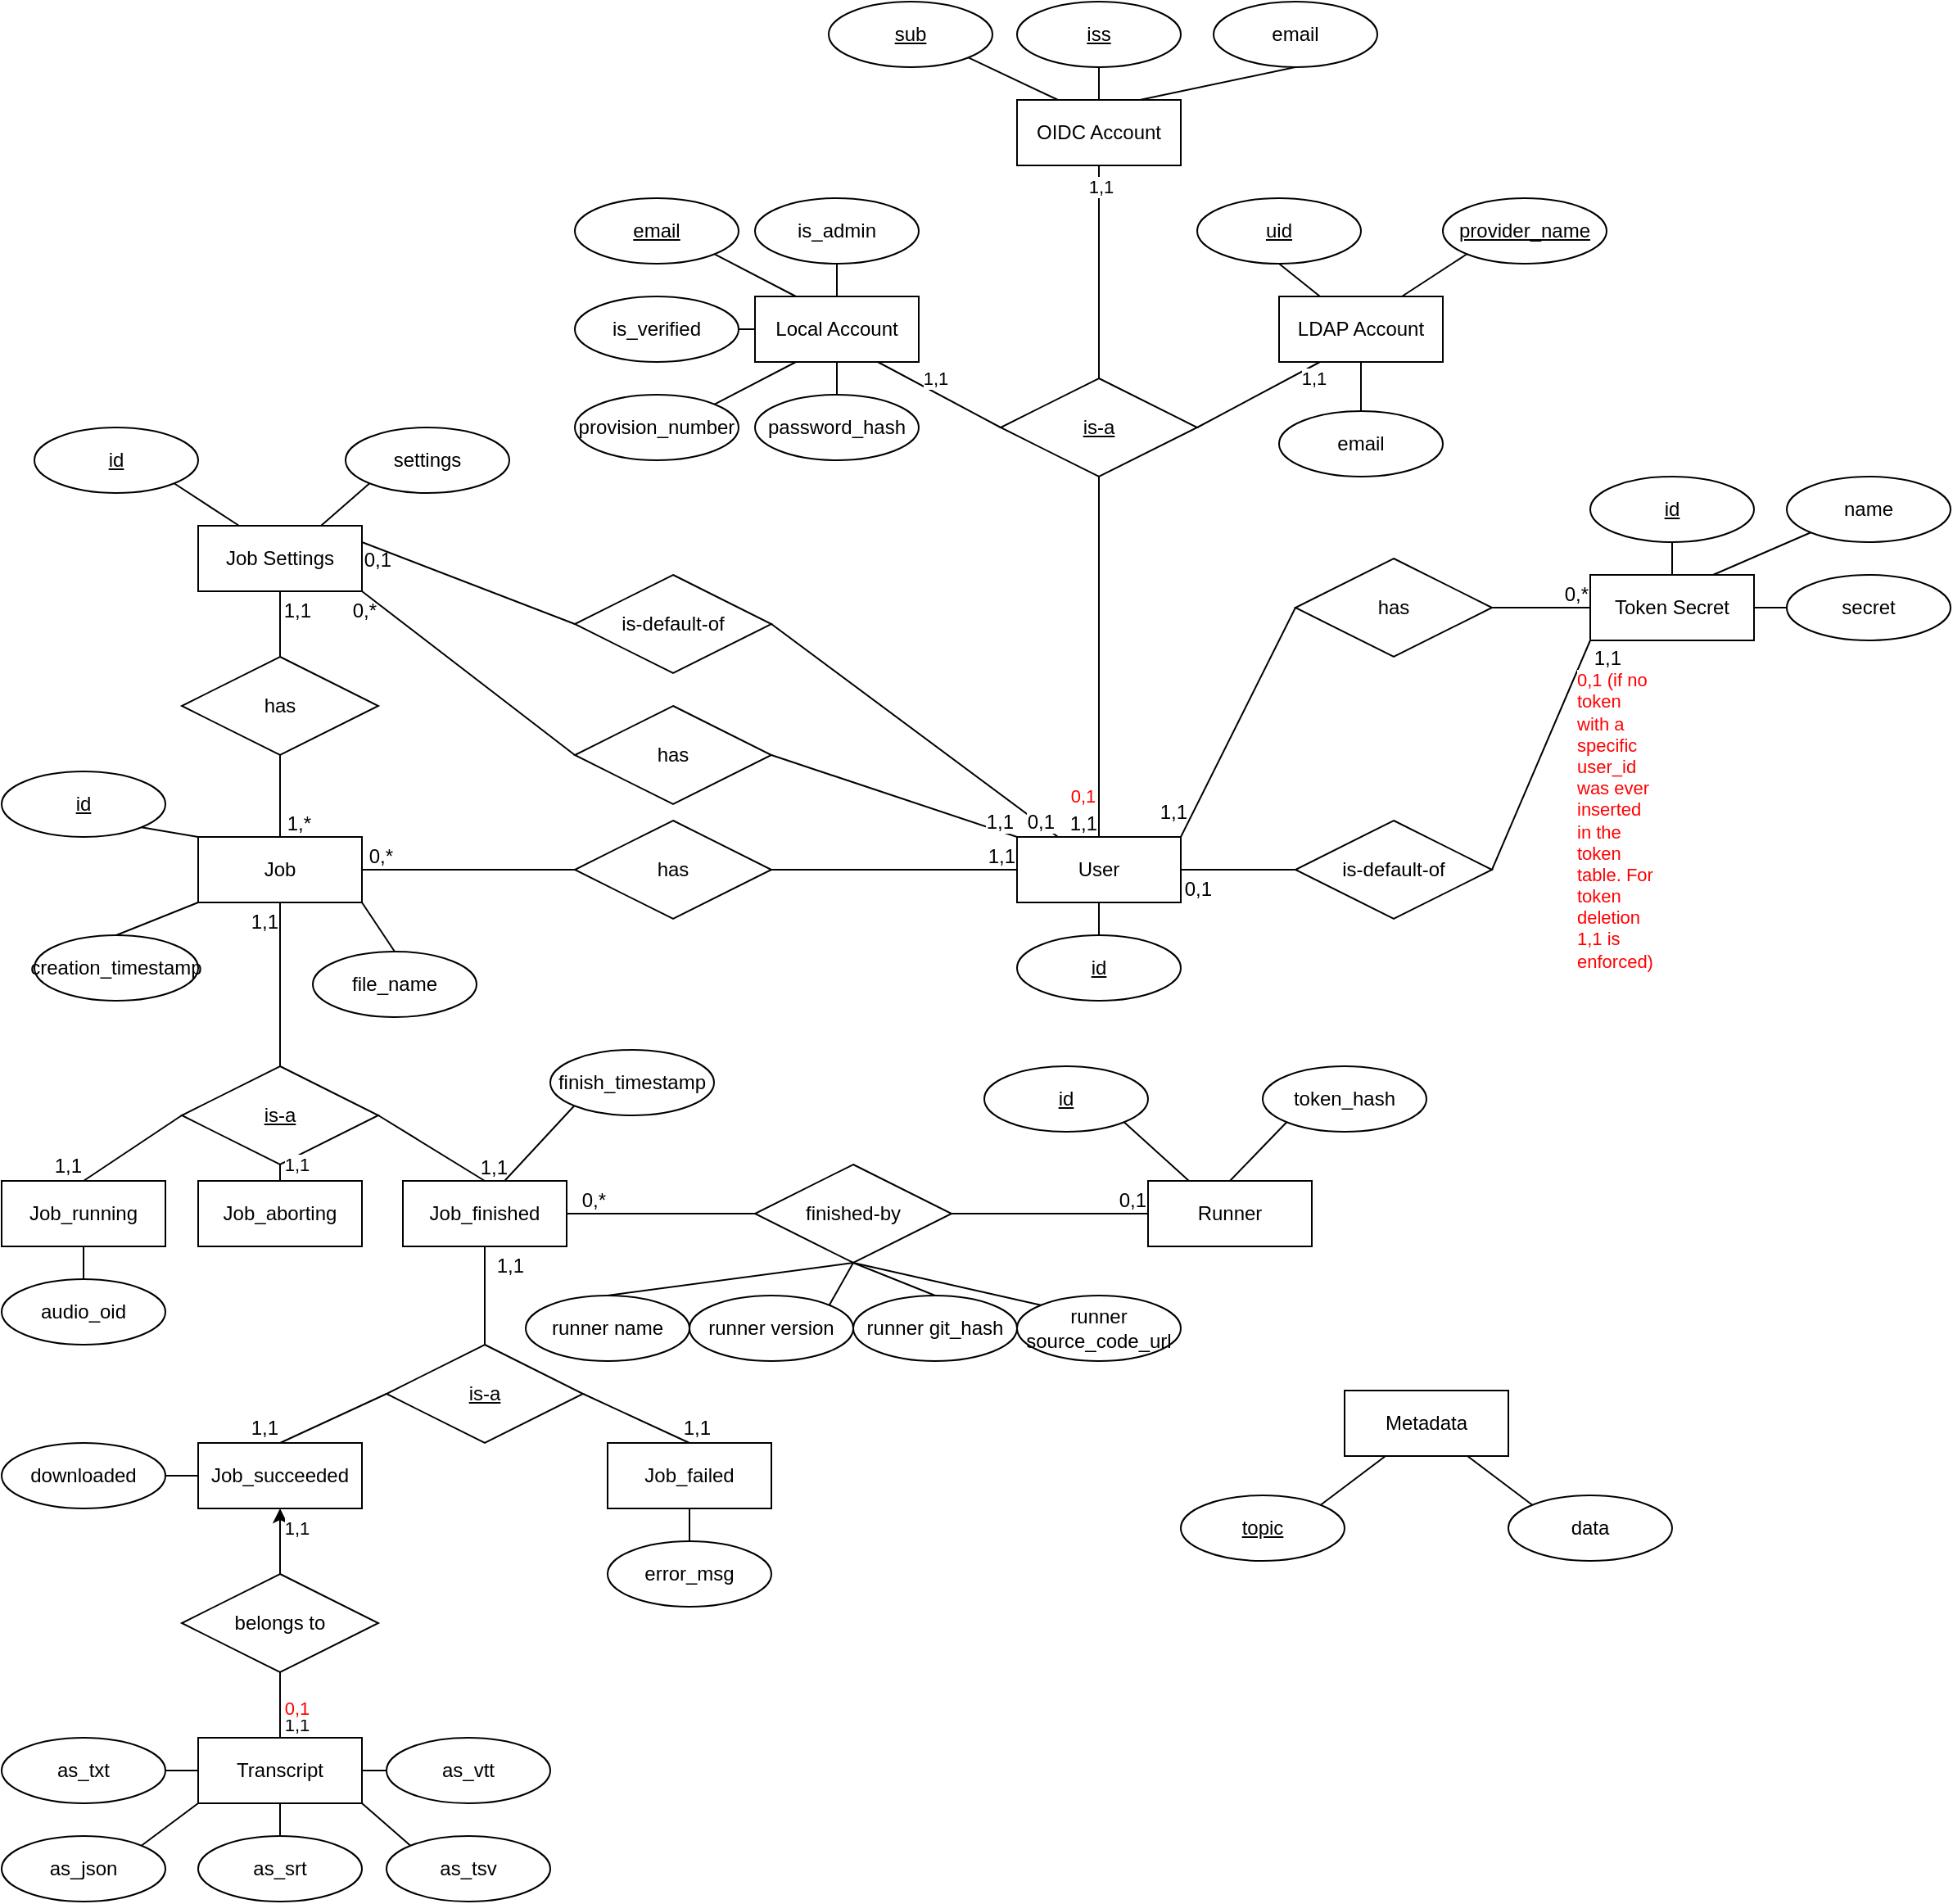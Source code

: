 <mxfile version="27.2.0">
  <diagram name="Page-1" id="paJHr5FD_iiNu0oQiHfm">
    <mxGraphModel dx="942" dy="1497" grid="1" gridSize="10" guides="1" tooltips="1" connect="1" arrows="1" fold="1" page="1" pageScale="1" pageWidth="1169" pageHeight="827" math="0" shadow="0">
      <root>
        <mxCell id="0" />
        <mxCell id="1" parent="0" />
        <mxCell id="HIZoHxfC277S-s7vvuBx-2" value="&lt;div&gt;Job&lt;/div&gt;" style="whiteSpace=wrap;html=1;align=center;" parent="1" vertex="1">
          <mxGeometry x="200" y="160" width="100" height="40" as="geometry" />
        </mxCell>
        <mxCell id="HIZoHxfC277S-s7vvuBx-3" value="User" style="whiteSpace=wrap;html=1;align=center;" parent="1" vertex="1">
          <mxGeometry x="700" y="160" width="100" height="40" as="geometry" />
        </mxCell>
        <mxCell id="HIZoHxfC277S-s7vvuBx-4" value="Runner" style="whiteSpace=wrap;html=1;align=center;" parent="1" vertex="1">
          <mxGeometry x="780" y="370" width="100" height="40" as="geometry" />
        </mxCell>
        <mxCell id="HIZoHxfC277S-s7vvuBx-5" value="file_name" style="ellipse;whiteSpace=wrap;html=1;align=center;" parent="1" vertex="1">
          <mxGeometry x="270" y="230" width="100" height="40" as="geometry" />
        </mxCell>
        <mxCell id="HIZoHxfC277S-s7vvuBx-6" value="id" style="ellipse;whiteSpace=wrap;html=1;align=center;fontStyle=4;" parent="1" vertex="1">
          <mxGeometry x="80" y="120" width="100" height="40" as="geometry" />
        </mxCell>
        <mxCell id="HIZoHxfC277S-s7vvuBx-7" value="" style="endArrow=none;html=1;rounded=0;exitX=1;exitY=1;exitDx=0;exitDy=0;entryX=0;entryY=0;entryDx=0;entryDy=0;" parent="1" source="HIZoHxfC277S-s7vvuBx-6" target="HIZoHxfC277S-s7vvuBx-2" edge="1">
          <mxGeometry relative="1" as="geometry">
            <mxPoint x="320" y="260" as="sourcePoint" />
            <mxPoint x="480" y="260" as="targetPoint" />
          </mxGeometry>
        </mxCell>
        <mxCell id="HIZoHxfC277S-s7vvuBx-9" value="settings" style="ellipse;whiteSpace=wrap;html=1;align=center;" parent="1" vertex="1">
          <mxGeometry x="290" y="-90" width="100" height="40" as="geometry" />
        </mxCell>
        <mxCell id="HIZoHxfC277S-s7vvuBx-13" value="&lt;div&gt;audio_oid&lt;/div&gt;" style="ellipse;whiteSpace=wrap;html=1;align=center;" parent="1" vertex="1">
          <mxGeometry x="80" y="430" width="100" height="40" as="geometry" />
        </mxCell>
        <mxCell id="HIZoHxfC277S-s7vvuBx-14" value="" style="endArrow=none;html=1;rounded=0;exitX=0.5;exitY=0;exitDx=0;exitDy=0;entryX=0.5;entryY=1;entryDx=0;entryDy=0;" parent="1" source="HIZoHxfC277S-s7vvuBx-13" target="HIZoHxfC277S-s7vvuBx-46" edge="1">
          <mxGeometry relative="1" as="geometry">
            <mxPoint x="-175" y="470" as="sourcePoint" />
            <mxPoint x="-110" y="460" as="targetPoint" />
          </mxGeometry>
        </mxCell>
        <mxCell id="HIZoHxfC277S-s7vvuBx-19" value="id" style="ellipse;whiteSpace=wrap;html=1;align=center;fontStyle=4;" parent="1" vertex="1">
          <mxGeometry x="700" y="220" width="100" height="40" as="geometry" />
        </mxCell>
        <mxCell id="HIZoHxfC277S-s7vvuBx-20" value="&lt;u&gt;email&lt;/u&gt;" style="ellipse;whiteSpace=wrap;html=1;align=center;" parent="1" vertex="1">
          <mxGeometry x="430" y="-230" width="100" height="40" as="geometry" />
        </mxCell>
        <mxCell id="HIZoHxfC277S-s7vvuBx-21" value="password_hash" style="ellipse;whiteSpace=wrap;html=1;align=center;" parent="1" vertex="1">
          <mxGeometry x="540" y="-110" width="100" height="40" as="geometry" />
        </mxCell>
        <mxCell id="HIZoHxfC277S-s7vvuBx-22" value="" style="endArrow=none;html=1;rounded=0;exitX=0.5;exitY=0;exitDx=0;exitDy=0;entryX=0.5;entryY=1;entryDx=0;entryDy=0;" parent="1" source="HIZoHxfC277S-s7vvuBx-19" target="HIZoHxfC277S-s7vvuBx-3" edge="1">
          <mxGeometry relative="1" as="geometry">
            <mxPoint x="430" y="370" as="sourcePoint" />
            <mxPoint x="800" y="220" as="targetPoint" />
          </mxGeometry>
        </mxCell>
        <mxCell id="HIZoHxfC277S-s7vvuBx-25" value="is_verified" style="ellipse;whiteSpace=wrap;html=1;align=center;" parent="1" vertex="1">
          <mxGeometry x="430" y="-170" width="100" height="40" as="geometry" />
        </mxCell>
        <mxCell id="HIZoHxfC277S-s7vvuBx-27" value="is_admin" style="ellipse;whiteSpace=wrap;html=1;align=center;" parent="1" vertex="1">
          <mxGeometry x="540" y="-230" width="100" height="40" as="geometry" />
        </mxCell>
        <mxCell id="HIZoHxfC277S-s7vvuBx-30" value="has" style="shape=rhombus;perimeter=rhombusPerimeter;whiteSpace=wrap;html=1;align=center;" parent="1" vertex="1">
          <mxGeometry x="430" y="150" width="120" height="60" as="geometry" />
        </mxCell>
        <mxCell id="HIZoHxfC277S-s7vvuBx-33" value="" style="endArrow=none;html=1;rounded=0;entryX=0;entryY=0.5;entryDx=0;entryDy=0;exitX=1;exitY=0.5;exitDx=0;exitDy=0;" parent="1" source="HIZoHxfC277S-s7vvuBx-30" target="HIZoHxfC277S-s7vvuBx-3" edge="1">
          <mxGeometry relative="1" as="geometry">
            <mxPoint x="430" y="370" as="sourcePoint" />
            <mxPoint x="590" y="370" as="targetPoint" />
          </mxGeometry>
        </mxCell>
        <mxCell id="HIZoHxfC277S-s7vvuBx-34" value="1,1" style="resizable=0;html=1;whiteSpace=wrap;align=right;verticalAlign=bottom;" parent="HIZoHxfC277S-s7vvuBx-33" connectable="0" vertex="1">
          <mxGeometry x="1" relative="1" as="geometry" />
        </mxCell>
        <mxCell id="HIZoHxfC277S-s7vvuBx-35" value="" style="endArrow=none;html=1;rounded=0;entryX=1;entryY=0.5;entryDx=0;entryDy=0;exitX=0;exitY=0.5;exitDx=0;exitDy=0;" parent="1" source="HIZoHxfC277S-s7vvuBx-30" target="HIZoHxfC277S-s7vvuBx-2" edge="1">
          <mxGeometry relative="1" as="geometry">
            <mxPoint x="410" y="160" as="sourcePoint" />
            <mxPoint x="480" y="260" as="targetPoint" />
          </mxGeometry>
        </mxCell>
        <mxCell id="HIZoHxfC277S-s7vvuBx-36" value="0,*" style="resizable=0;html=1;whiteSpace=wrap;align=right;verticalAlign=bottom;" parent="HIZoHxfC277S-s7vvuBx-35" connectable="0" vertex="1">
          <mxGeometry x="1" relative="1" as="geometry">
            <mxPoint x="20" as="offset" />
          </mxGeometry>
        </mxCell>
        <mxCell id="HIZoHxfC277S-s7vvuBx-38" value="id" style="ellipse;whiteSpace=wrap;html=1;align=center;fontStyle=4;" parent="1" vertex="1">
          <mxGeometry x="680" y="300" width="100" height="40" as="geometry" />
        </mxCell>
        <mxCell id="HIZoHxfC277S-s7vvuBx-39" value="" style="endArrow=none;html=1;rounded=0;exitX=1;exitY=1;exitDx=0;exitDy=0;entryX=0.25;entryY=0;entryDx=0;entryDy=0;" parent="1" source="HIZoHxfC277S-s7vvuBx-38" target="HIZoHxfC277S-s7vvuBx-4" edge="1">
          <mxGeometry relative="1" as="geometry">
            <mxPoint x="460" y="300" as="sourcePoint" />
            <mxPoint x="620" y="300" as="targetPoint" />
          </mxGeometry>
        </mxCell>
        <mxCell id="HIZoHxfC277S-s7vvuBx-40" value="token_hash" style="ellipse;whiteSpace=wrap;html=1;align=center;" parent="1" vertex="1">
          <mxGeometry x="850" y="300" width="100" height="40" as="geometry" />
        </mxCell>
        <mxCell id="HIZoHxfC277S-s7vvuBx-41" value="" style="endArrow=none;html=1;rounded=0;exitX=0;exitY=1;exitDx=0;exitDy=0;entryX=0.5;entryY=0;entryDx=0;entryDy=0;" parent="1" source="HIZoHxfC277S-s7vvuBx-40" target="HIZoHxfC277S-s7vvuBx-4" edge="1">
          <mxGeometry relative="1" as="geometry">
            <mxPoint x="775" y="456" as="sourcePoint" />
            <mxPoint x="815" y="410" as="targetPoint" />
          </mxGeometry>
        </mxCell>
        <mxCell id="HIZoHxfC277S-s7vvuBx-42" value="creation_timestamp" style="ellipse;whiteSpace=wrap;html=1;align=center;" parent="1" vertex="1">
          <mxGeometry x="100" y="220" width="100" height="40" as="geometry" />
        </mxCell>
        <mxCell id="HIZoHxfC277S-s7vvuBx-43" value="&lt;div&gt;finish_timestamp&lt;/div&gt;" style="ellipse;whiteSpace=wrap;html=1;align=center;" parent="1" vertex="1">
          <mxGeometry x="415" y="290" width="100" height="40" as="geometry" />
        </mxCell>
        <mxCell id="HIZoHxfC277S-s7vvuBx-45" value="downloaded" style="ellipse;whiteSpace=wrap;html=1;align=center;" parent="1" vertex="1">
          <mxGeometry x="80" y="530" width="100" height="40" as="geometry" />
        </mxCell>
        <mxCell id="HIZoHxfC277S-s7vvuBx-46" value="Job_running" style="whiteSpace=wrap;html=1;align=center;" parent="1" vertex="1">
          <mxGeometry x="80" y="370" width="100" height="40" as="geometry" />
        </mxCell>
        <mxCell id="HIZoHxfC277S-s7vvuBx-47" value="&lt;u&gt;is-a&lt;/u&gt;" style="shape=rhombus;perimeter=rhombusPerimeter;whiteSpace=wrap;html=1;align=center;" parent="1" vertex="1">
          <mxGeometry x="190" y="300" width="120" height="60" as="geometry" />
        </mxCell>
        <mxCell id="HIZoHxfC277S-s7vvuBx-49" value="" style="endArrow=none;html=1;rounded=0;entryX=0.5;entryY=1;entryDx=0;entryDy=0;exitX=0.5;exitY=0;exitDx=0;exitDy=0;" parent="1" source="HIZoHxfC277S-s7vvuBx-47" target="HIZoHxfC277S-s7vvuBx-2" edge="1">
          <mxGeometry relative="1" as="geometry">
            <mxPoint x="140" y="380" as="sourcePoint" />
            <mxPoint x="300" y="380" as="targetPoint" />
          </mxGeometry>
        </mxCell>
        <mxCell id="HIZoHxfC277S-s7vvuBx-50" value="1,1" style="resizable=0;html=1;whiteSpace=wrap;align=right;verticalAlign=bottom;" parent="HIZoHxfC277S-s7vvuBx-49" connectable="0" vertex="1">
          <mxGeometry x="1" relative="1" as="geometry">
            <mxPoint y="20" as="offset" />
          </mxGeometry>
        </mxCell>
        <mxCell id="HIZoHxfC277S-s7vvuBx-54" value="" style="endArrow=none;html=1;rounded=0;entryX=0.5;entryY=0;entryDx=0;entryDy=0;exitX=0;exitY=0.5;exitDx=0;exitDy=0;" parent="1" source="HIZoHxfC277S-s7vvuBx-47" target="HIZoHxfC277S-s7vvuBx-46" edge="1">
          <mxGeometry relative="1" as="geometry">
            <mxPoint x="210" y="460" as="sourcePoint" />
            <mxPoint x="210" y="360" as="targetPoint" />
          </mxGeometry>
        </mxCell>
        <mxCell id="HIZoHxfC277S-s7vvuBx-55" value="1,1" style="resizable=0;html=1;whiteSpace=wrap;align=right;verticalAlign=bottom;" parent="HIZoHxfC277S-s7vvuBx-54" connectable="0" vertex="1">
          <mxGeometry x="1" relative="1" as="geometry">
            <mxPoint as="offset" />
          </mxGeometry>
        </mxCell>
        <mxCell id="HIZoHxfC277S-s7vvuBx-56" value="Job_succeeded" style="whiteSpace=wrap;html=1;align=center;" parent="1" vertex="1">
          <mxGeometry x="200" y="530" width="100" height="40" as="geometry" />
        </mxCell>
        <mxCell id="HIZoHxfC277S-s7vvuBx-61" value="" style="endArrow=none;html=1;rounded=0;exitX=0;exitY=1;exitDx=0;exitDy=0;entryX=0.5;entryY=0;entryDx=0;entryDy=0;" parent="1" source="HIZoHxfC277S-s7vvuBx-2" target="HIZoHxfC277S-s7vvuBx-42" edge="1">
          <mxGeometry relative="1" as="geometry">
            <mxPoint x="350" y="350" as="sourcePoint" />
            <mxPoint x="510" y="350" as="targetPoint" />
          </mxGeometry>
        </mxCell>
        <mxCell id="HIZoHxfC277S-s7vvuBx-62" value="" style="endArrow=none;html=1;rounded=0;exitX=0.25;exitY=1;exitDx=0;exitDy=0;entryX=0;entryY=1;entryDx=0;entryDy=0;" parent="1" source="HIZoHxfC277S-s7vvuBx-72" target="HIZoHxfC277S-s7vvuBx-43" edge="1">
          <mxGeometry relative="1" as="geometry">
            <mxPoint x="660" y="560" as="sourcePoint" />
            <mxPoint x="430" y="330" as="targetPoint" />
          </mxGeometry>
        </mxCell>
        <mxCell id="HIZoHxfC277S-s7vvuBx-63" value="" style="endArrow=none;html=1;rounded=0;entryX=1;entryY=0.5;entryDx=0;entryDy=0;exitX=0;exitY=0.5;exitDx=0;exitDy=0;" parent="1" source="HIZoHxfC277S-s7vvuBx-56" target="HIZoHxfC277S-s7vvuBx-45" edge="1">
          <mxGeometry relative="1" as="geometry">
            <mxPoint x="250" y="590" as="sourcePoint" />
            <mxPoint x="400" y="510" as="targetPoint" />
          </mxGeometry>
        </mxCell>
        <mxCell id="HIZoHxfC277S-s7vvuBx-64" value="error_msg" style="ellipse;whiteSpace=wrap;html=1;align=center;" parent="1" vertex="1">
          <mxGeometry x="450" y="590" width="100" height="40" as="geometry" />
        </mxCell>
        <mxCell id="HIZoHxfC277S-s7vvuBx-65" value="" style="endArrow=none;html=1;rounded=0;exitX=0.5;exitY=0;exitDx=0;exitDy=0;entryX=0.5;entryY=1;entryDx=0;entryDy=0;" parent="1" source="HIZoHxfC277S-s7vvuBx-64" target="HIZoHxfC277S-s7vvuBx-67" edge="1">
          <mxGeometry relative="1" as="geometry">
            <mxPoint x="390" y="600" as="sourcePoint" />
            <mxPoint x="455" y="590" as="targetPoint" />
          </mxGeometry>
        </mxCell>
        <mxCell id="HIZoHxfC277S-s7vvuBx-67" value="Job_failed" style="whiteSpace=wrap;html=1;align=center;" parent="1" vertex="1">
          <mxGeometry x="450" y="530" width="100" height="40" as="geometry" />
        </mxCell>
        <mxCell id="HIZoHxfC277S-s7vvuBx-68" value="" style="endArrow=none;html=1;rounded=0;exitX=1;exitY=0.5;exitDx=0;exitDy=0;entryX=0.5;entryY=0;entryDx=0;entryDy=0;" parent="1" source="HIZoHxfC277S-s7vvuBx-47" target="HIZoHxfC277S-s7vvuBx-72" edge="1">
          <mxGeometry relative="1" as="geometry">
            <mxPoint x="685" y="340" as="sourcePoint" />
            <mxPoint x="380" y="350" as="targetPoint" />
          </mxGeometry>
        </mxCell>
        <mxCell id="HIZoHxfC277S-s7vvuBx-69" value="1,1" style="resizable=0;html=1;whiteSpace=wrap;align=right;verticalAlign=bottom;" parent="HIZoHxfC277S-s7vvuBx-68" connectable="0" vertex="1">
          <mxGeometry x="1" relative="1" as="geometry">
            <mxPoint x="15" as="offset" />
          </mxGeometry>
        </mxCell>
        <mxCell id="HIZoHxfC277S-s7vvuBx-71" value="&lt;u&gt;is-a&lt;/u&gt;" style="shape=rhombus;perimeter=rhombusPerimeter;whiteSpace=wrap;html=1;align=center;" parent="1" vertex="1">
          <mxGeometry x="315" y="470" width="120" height="60" as="geometry" />
        </mxCell>
        <mxCell id="HIZoHxfC277S-s7vvuBx-72" value="Job_finished" style="whiteSpace=wrap;html=1;align=center;" parent="1" vertex="1">
          <mxGeometry x="325" y="370" width="100" height="40" as="geometry" />
        </mxCell>
        <mxCell id="HIZoHxfC277S-s7vvuBx-73" value="finished-by" style="shape=rhombus;perimeter=rhombusPerimeter;whiteSpace=wrap;html=1;align=center;" parent="1" vertex="1">
          <mxGeometry x="540" y="360" width="120" height="60" as="geometry" />
        </mxCell>
        <mxCell id="HIZoHxfC277S-s7vvuBx-76" value="" style="endArrow=none;html=1;rounded=0;exitX=1;exitY=0.5;exitDx=0;exitDy=0;entryX=0;entryY=0.5;entryDx=0;entryDy=0;" parent="1" source="HIZoHxfC277S-s7vvuBx-73" target="HIZoHxfC277S-s7vvuBx-4" edge="1">
          <mxGeometry relative="1" as="geometry">
            <mxPoint x="680" y="390" as="sourcePoint" />
            <mxPoint x="745" y="370" as="targetPoint" />
          </mxGeometry>
        </mxCell>
        <mxCell id="HIZoHxfC277S-s7vvuBx-77" value="0,1" style="resizable=0;html=1;whiteSpace=wrap;align=right;verticalAlign=bottom;" parent="HIZoHxfC277S-s7vvuBx-76" connectable="0" vertex="1">
          <mxGeometry x="1" relative="1" as="geometry">
            <mxPoint as="offset" />
          </mxGeometry>
        </mxCell>
        <mxCell id="HIZoHxfC277S-s7vvuBx-78" value="" style="endArrow=none;html=1;rounded=0;exitX=0;exitY=0.5;exitDx=0;exitDy=0;entryX=1;entryY=0.5;entryDx=0;entryDy=0;" parent="1" source="HIZoHxfC277S-s7vvuBx-73" target="HIZoHxfC277S-s7vvuBx-72" edge="1">
          <mxGeometry relative="1" as="geometry">
            <mxPoint x="465" y="320" as="sourcePoint" />
            <mxPoint x="580" y="320" as="targetPoint" />
          </mxGeometry>
        </mxCell>
        <mxCell id="HIZoHxfC277S-s7vvuBx-79" value="0,*" style="resizable=0;html=1;whiteSpace=wrap;align=right;verticalAlign=bottom;" parent="HIZoHxfC277S-s7vvuBx-78" connectable="0" vertex="1">
          <mxGeometry x="1" relative="1" as="geometry">
            <mxPoint x="25" as="offset" />
          </mxGeometry>
        </mxCell>
        <mxCell id="HIZoHxfC277S-s7vvuBx-86" value="runner version" style="ellipse;whiteSpace=wrap;html=1;align=center;" parent="1" vertex="1">
          <mxGeometry x="500" y="440" width="100" height="40" as="geometry" />
        </mxCell>
        <mxCell id="HIZoHxfC277S-s7vvuBx-87" value="" style="endArrow=none;html=1;rounded=0;entryX=1;entryY=0;entryDx=0;entryDy=0;exitX=0.5;exitY=1;exitDx=0;exitDy=0;" parent="1" source="HIZoHxfC277S-s7vvuBx-73" target="HIZoHxfC277S-s7vvuBx-86" edge="1">
          <mxGeometry relative="1" as="geometry">
            <mxPoint x="410" y="410" as="sourcePoint" />
            <mxPoint x="570" y="410" as="targetPoint" />
          </mxGeometry>
        </mxCell>
        <mxCell id="HIZoHxfC277S-s7vvuBx-88" value="runner source_code_url" style="ellipse;whiteSpace=wrap;html=1;align=center;" parent="1" vertex="1">
          <mxGeometry x="700" y="440" width="100" height="40" as="geometry" />
        </mxCell>
        <mxCell id="HIZoHxfC277S-s7vvuBx-89" value="" style="endArrow=none;html=1;rounded=0;entryX=0;entryY=0;entryDx=0;entryDy=0;exitX=0.5;exitY=1;exitDx=0;exitDy=0;" parent="1" source="HIZoHxfC277S-s7vvuBx-73" target="HIZoHxfC277S-s7vvuBx-88" edge="1">
          <mxGeometry relative="1" as="geometry">
            <mxPoint x="515" y="420" as="sourcePoint" />
            <mxPoint x="250" y="420" as="targetPoint" />
          </mxGeometry>
        </mxCell>
        <mxCell id="HIZoHxfC277S-s7vvuBx-90" value="" style="endArrow=none;html=1;rounded=0;entryX=0.5;entryY=1;entryDx=0;entryDy=0;exitX=0.5;exitY=0;exitDx=0;exitDy=0;" parent="1" source="HIZoHxfC277S-s7vvuBx-71" target="HIZoHxfC277S-s7vvuBx-72" edge="1">
          <mxGeometry relative="1" as="geometry">
            <mxPoint x="480" y="590.03" as="sourcePoint" />
            <mxPoint x="480" y="490.03" as="targetPoint" />
          </mxGeometry>
        </mxCell>
        <mxCell id="HIZoHxfC277S-s7vvuBx-91" value="1,1" style="resizable=0;html=1;whiteSpace=wrap;align=right;verticalAlign=bottom;" parent="HIZoHxfC277S-s7vvuBx-90" connectable="0" vertex="1">
          <mxGeometry x="1" relative="1" as="geometry">
            <mxPoint x="25" y="20" as="offset" />
          </mxGeometry>
        </mxCell>
        <mxCell id="HIZoHxfC277S-s7vvuBx-92" value="" style="endArrow=none;html=1;rounded=0;entryX=0.5;entryY=0;entryDx=0;entryDy=0;exitX=0;exitY=0.5;exitDx=0;exitDy=0;" parent="1" source="HIZoHxfC277S-s7vvuBx-71" target="HIZoHxfC277S-s7vvuBx-56" edge="1">
          <mxGeometry relative="1" as="geometry">
            <mxPoint x="260" y="490" as="sourcePoint" />
            <mxPoint x="200" y="520" as="targetPoint" />
          </mxGeometry>
        </mxCell>
        <mxCell id="HIZoHxfC277S-s7vvuBx-93" value="1,1" style="resizable=0;html=1;whiteSpace=wrap;align=right;verticalAlign=bottom;" parent="HIZoHxfC277S-s7vvuBx-92" connectable="0" vertex="1">
          <mxGeometry x="1" relative="1" as="geometry">
            <mxPoint as="offset" />
          </mxGeometry>
        </mxCell>
        <mxCell id="HIZoHxfC277S-s7vvuBx-94" value="" style="endArrow=none;html=1;rounded=0;exitX=1;exitY=0.5;exitDx=0;exitDy=0;entryX=0.5;entryY=0;entryDx=0;entryDy=0;" parent="1" source="HIZoHxfC277S-s7vvuBx-71" target="HIZoHxfC277S-s7vvuBx-67" edge="1">
          <mxGeometry relative="1" as="geometry">
            <mxPoint x="520" y="520" as="sourcePoint" />
            <mxPoint x="585" y="550" as="targetPoint" />
          </mxGeometry>
        </mxCell>
        <mxCell id="HIZoHxfC277S-s7vvuBx-95" value="1,1" style="resizable=0;html=1;whiteSpace=wrap;align=right;verticalAlign=bottom;" parent="HIZoHxfC277S-s7vvuBx-94" connectable="0" vertex="1">
          <mxGeometry x="1" relative="1" as="geometry">
            <mxPoint x="15" as="offset" />
          </mxGeometry>
        </mxCell>
        <mxCell id="HIZoHxfC277S-s7vvuBx-98" value="runner git_hash" style="ellipse;whiteSpace=wrap;html=1;align=center;" parent="1" vertex="1">
          <mxGeometry x="600" y="440" width="100" height="40" as="geometry" />
        </mxCell>
        <mxCell id="HIZoHxfC277S-s7vvuBx-99" value="" style="endArrow=none;html=1;rounded=0;exitX=0.5;exitY=1;exitDx=0;exitDy=0;entryX=0.5;entryY=0;entryDx=0;entryDy=0;" parent="1" source="HIZoHxfC277S-s7vvuBx-73" target="HIZoHxfC277S-s7vvuBx-98" edge="1">
          <mxGeometry relative="1" as="geometry">
            <mxPoint x="410" y="340" as="sourcePoint" />
            <mxPoint x="570" y="340" as="targetPoint" />
          </mxGeometry>
        </mxCell>
        <mxCell id="AZ_FehVG3pE0zXTRpSEM-1" value="Job Settings" style="whiteSpace=wrap;html=1;align=center;" parent="1" vertex="1">
          <mxGeometry x="200" y="-30" width="100" height="40" as="geometry" />
        </mxCell>
        <mxCell id="AZ_FehVG3pE0zXTRpSEM-2" value="Metadata" style="whiteSpace=wrap;html=1;align=center;" parent="1" vertex="1">
          <mxGeometry x="900" y="498" width="100" height="40" as="geometry" />
        </mxCell>
        <mxCell id="AZ_FehVG3pE0zXTRpSEM-3" value="&lt;u&gt;topic&lt;/u&gt;" style="ellipse;whiteSpace=wrap;html=1;align=center;" parent="1" vertex="1">
          <mxGeometry x="800" y="562" width="100" height="40" as="geometry" />
        </mxCell>
        <mxCell id="AZ_FehVG3pE0zXTRpSEM-4" value="" style="endArrow=none;html=1;rounded=0;entryX=1;entryY=0;entryDx=0;entryDy=0;exitX=0.25;exitY=1;exitDx=0;exitDy=0;" parent="1" source="AZ_FehVG3pE0zXTRpSEM-2" target="AZ_FehVG3pE0zXTRpSEM-3" edge="1">
          <mxGeometry width="50" height="50" relative="1" as="geometry">
            <mxPoint x="880" y="468" as="sourcePoint" />
            <mxPoint x="1324.767" y="542.191" as="targetPoint" />
          </mxGeometry>
        </mxCell>
        <mxCell id="AZ_FehVG3pE0zXTRpSEM-5" value="data" style="ellipse;whiteSpace=wrap;html=1;align=center;" parent="1" vertex="1">
          <mxGeometry x="1000" y="562" width="100" height="40" as="geometry" />
        </mxCell>
        <mxCell id="AZ_FehVG3pE0zXTRpSEM-6" value="" style="endArrow=none;html=1;rounded=0;entryX=0;entryY=0;entryDx=0;entryDy=0;exitX=0.75;exitY=1;exitDx=0;exitDy=0;" parent="1" source="AZ_FehVG3pE0zXTRpSEM-2" target="AZ_FehVG3pE0zXTRpSEM-5" edge="1">
          <mxGeometry width="50" height="50" relative="1" as="geometry">
            <mxPoint x="690" y="388" as="sourcePoint" />
            <mxPoint x="740" y="338" as="targetPoint" />
          </mxGeometry>
        </mxCell>
        <mxCell id="AZ_FehVG3pE0zXTRpSEM-7" value="Token Secret" style="whiteSpace=wrap;html=1;align=center;" parent="1" vertex="1">
          <mxGeometry x="1050" width="100" height="40" as="geometry" />
        </mxCell>
        <mxCell id="AZ_FehVG3pE0zXTRpSEM-8" value="id" style="ellipse;whiteSpace=wrap;html=1;align=center;fontStyle=4;" parent="1" vertex="1">
          <mxGeometry x="1050" y="-60" width="100" height="40" as="geometry" />
        </mxCell>
        <mxCell id="AZ_FehVG3pE0zXTRpSEM-9" value="" style="endArrow=none;html=1;rounded=0;entryX=0.5;entryY=1;entryDx=0;entryDy=0;exitX=0.5;exitY=0;exitDx=0;exitDy=0;" parent="1" source="AZ_FehVG3pE0zXTRpSEM-7" target="AZ_FehVG3pE0zXTRpSEM-8" edge="1">
          <mxGeometry width="50" height="50" relative="1" as="geometry">
            <mxPoint x="760" y="290" as="sourcePoint" />
            <mxPoint x="810" y="240" as="targetPoint" />
          </mxGeometry>
        </mxCell>
        <mxCell id="AZ_FehVG3pE0zXTRpSEM-11" value="name" style="ellipse;whiteSpace=wrap;html=1;align=center;" parent="1" vertex="1">
          <mxGeometry x="1170" y="-60" width="100" height="40" as="geometry" />
        </mxCell>
        <mxCell id="AZ_FehVG3pE0zXTRpSEM-13" value="secret" style="ellipse;whiteSpace=wrap;html=1;align=center;" parent="1" vertex="1">
          <mxGeometry x="1170" width="100" height="40" as="geometry" />
        </mxCell>
        <mxCell id="AZ_FehVG3pE0zXTRpSEM-15" value="Local Account" style="whiteSpace=wrap;html=1;align=center;" parent="1" vertex="1">
          <mxGeometry x="540" y="-170" width="100" height="40" as="geometry" />
        </mxCell>
        <mxCell id="AZ_FehVG3pE0zXTRpSEM-18" value="provision_number" style="ellipse;whiteSpace=wrap;html=1;align=center;" parent="1" vertex="1">
          <mxGeometry x="430" y="-110" width="100" height="40" as="geometry" />
        </mxCell>
        <mxCell id="AZ_FehVG3pE0zXTRpSEM-19" value="OIDC Account" style="whiteSpace=wrap;html=1;align=center;" parent="1" vertex="1">
          <mxGeometry x="700" y="-290" width="100" height="40" as="geometry" />
        </mxCell>
        <mxCell id="AZ_FehVG3pE0zXTRpSEM-20" value="email" style="ellipse;whiteSpace=wrap;html=1;align=center;" parent="1" vertex="1">
          <mxGeometry x="820" y="-350" width="100" height="40" as="geometry" />
        </mxCell>
        <mxCell id="AZ_FehVG3pE0zXTRpSEM-21" value="&lt;u&gt;iss&lt;/u&gt;" style="ellipse;whiteSpace=wrap;html=1;align=center;" parent="1" vertex="1">
          <mxGeometry x="700" y="-350" width="100" height="40" as="geometry" />
        </mxCell>
        <mxCell id="AZ_FehVG3pE0zXTRpSEM-22" value="&lt;u&gt;sub&lt;/u&gt;" style="ellipse;whiteSpace=wrap;html=1;align=center;" parent="1" vertex="1">
          <mxGeometry x="585" y="-350" width="100" height="40" as="geometry" />
        </mxCell>
        <mxCell id="AZ_FehVG3pE0zXTRpSEM-23" value="LDAP Account" style="whiteSpace=wrap;html=1;align=center;" parent="1" vertex="1">
          <mxGeometry x="860" y="-170" width="100" height="40" as="geometry" />
        </mxCell>
        <mxCell id="AZ_FehVG3pE0zXTRpSEM-25" value="&lt;u&gt;provider_name&lt;/u&gt;" style="ellipse;whiteSpace=wrap;html=1;align=center;" parent="1" vertex="1">
          <mxGeometry x="960" y="-230" width="100" height="40" as="geometry" />
        </mxCell>
        <mxCell id="AZ_FehVG3pE0zXTRpSEM-26" value="&lt;u&gt;uid&lt;/u&gt;" style="ellipse;whiteSpace=wrap;html=1;align=center;" parent="1" vertex="1">
          <mxGeometry x="810" y="-230" width="100" height="40" as="geometry" />
        </mxCell>
        <mxCell id="AZ_FehVG3pE0zXTRpSEM-27" value="email" style="ellipse;whiteSpace=wrap;html=1;align=center;" parent="1" vertex="1">
          <mxGeometry x="860" y="-100" width="100" height="40" as="geometry" />
        </mxCell>
        <mxCell id="AZ_FehVG3pE0zXTRpSEM-28" value="id" style="ellipse;whiteSpace=wrap;html=1;align=center;fontStyle=4;" parent="1" vertex="1">
          <mxGeometry x="100" y="-90" width="100" height="40" as="geometry" />
        </mxCell>
        <mxCell id="AZ_FehVG3pE0zXTRpSEM-31" value="runner name" style="ellipse;whiteSpace=wrap;html=1;align=center;" parent="1" vertex="1">
          <mxGeometry x="400" y="440" width="100" height="40" as="geometry" />
        </mxCell>
        <mxCell id="AZ_FehVG3pE0zXTRpSEM-32" value="" style="endArrow=none;html=1;rounded=0;exitX=0.5;exitY=0;exitDx=0;exitDy=0;entryX=0.5;entryY=1;entryDx=0;entryDy=0;" parent="1" source="AZ_FehVG3pE0zXTRpSEM-31" target="HIZoHxfC277S-s7vvuBx-73" edge="1">
          <mxGeometry width="50" height="50" relative="1" as="geometry">
            <mxPoint x="600" y="400" as="sourcePoint" />
            <mxPoint x="650" y="350" as="targetPoint" />
          </mxGeometry>
        </mxCell>
        <mxCell id="AZ_FehVG3pE0zXTRpSEM-33" value="" style="endArrow=none;html=1;rounded=0;exitX=1;exitY=1;exitDx=0;exitDy=0;entryX=0.5;entryY=0;entryDx=0;entryDy=0;" parent="1" source="HIZoHxfC277S-s7vvuBx-2" target="HIZoHxfC277S-s7vvuBx-5" edge="1">
          <mxGeometry width="50" height="50" relative="1" as="geometry">
            <mxPoint x="600" y="200" as="sourcePoint" />
            <mxPoint x="650" y="150" as="targetPoint" />
          </mxGeometry>
        </mxCell>
        <mxCell id="AZ_FehVG3pE0zXTRpSEM-34" value="has" style="shape=rhombus;perimeter=rhombusPerimeter;whiteSpace=wrap;html=1;align=center;" parent="1" vertex="1">
          <mxGeometry x="190" y="50" width="120" height="60" as="geometry" />
        </mxCell>
        <mxCell id="AZ_FehVG3pE0zXTRpSEM-35" value="" style="endArrow=none;html=1;rounded=0;entryX=0.5;entryY=1;entryDx=0;entryDy=0;exitX=0.5;exitY=0;exitDx=0;exitDy=0;" parent="1" source="AZ_FehVG3pE0zXTRpSEM-34" target="AZ_FehVG3pE0zXTRpSEM-1" edge="1">
          <mxGeometry relative="1" as="geometry">
            <mxPoint x="420" y="20" as="sourcePoint" />
            <mxPoint x="290" y="20" as="targetPoint" />
          </mxGeometry>
        </mxCell>
        <mxCell id="AZ_FehVG3pE0zXTRpSEM-36" value="1,1" style="resizable=0;html=1;whiteSpace=wrap;align=right;verticalAlign=bottom;" parent="AZ_FehVG3pE0zXTRpSEM-35" connectable="0" vertex="1">
          <mxGeometry x="1" relative="1" as="geometry">
            <mxPoint x="20" y="20" as="offset" />
          </mxGeometry>
        </mxCell>
        <mxCell id="AZ_FehVG3pE0zXTRpSEM-37" value="" style="endArrow=none;html=1;rounded=0;entryX=0.5;entryY=0;entryDx=0;entryDy=0;exitX=0.5;exitY=1;exitDx=0;exitDy=0;" parent="1" source="AZ_FehVG3pE0zXTRpSEM-34" target="HIZoHxfC277S-s7vvuBx-2" edge="1">
          <mxGeometry relative="1" as="geometry">
            <mxPoint x="350" y="80" as="sourcePoint" />
            <mxPoint x="500" y="80" as="targetPoint" />
          </mxGeometry>
        </mxCell>
        <mxCell id="AZ_FehVG3pE0zXTRpSEM-38" value="1,*" style="resizable=0;html=1;whiteSpace=wrap;align=right;verticalAlign=bottom;" parent="AZ_FehVG3pE0zXTRpSEM-37" connectable="0" vertex="1">
          <mxGeometry x="1" relative="1" as="geometry">
            <mxPoint x="20" as="offset" />
          </mxGeometry>
        </mxCell>
        <mxCell id="AZ_FehVG3pE0zXTRpSEM-39" value="" style="endArrow=none;html=1;rounded=0;entryX=1;entryY=1;entryDx=0;entryDy=0;exitX=0.25;exitY=0;exitDx=0;exitDy=0;" parent="1" source="AZ_FehVG3pE0zXTRpSEM-1" target="AZ_FehVG3pE0zXTRpSEM-28" edge="1">
          <mxGeometry width="50" height="50" relative="1" as="geometry">
            <mxPoint x="600" y="180" as="sourcePoint" />
            <mxPoint x="650" y="130" as="targetPoint" />
          </mxGeometry>
        </mxCell>
        <mxCell id="AZ_FehVG3pE0zXTRpSEM-41" value="" style="endArrow=none;html=1;rounded=0;entryX=0;entryY=1;entryDx=0;entryDy=0;exitX=0.75;exitY=0;exitDx=0;exitDy=0;" parent="1" source="AZ_FehVG3pE0zXTRpSEM-1" target="HIZoHxfC277S-s7vvuBx-9" edge="1">
          <mxGeometry width="50" height="50" relative="1" as="geometry">
            <mxPoint x="600" y="180" as="sourcePoint" />
            <mxPoint x="650" y="130" as="targetPoint" />
          </mxGeometry>
        </mxCell>
        <mxCell id="AZ_FehVG3pE0zXTRpSEM-49" value="" style="endArrow=none;html=1;rounded=0;entryX=0;entryY=1;entryDx=0;entryDy=0;exitX=0.75;exitY=0;exitDx=0;exitDy=0;" parent="1" source="AZ_FehVG3pE0zXTRpSEM-7" target="AZ_FehVG3pE0zXTRpSEM-11" edge="1">
          <mxGeometry width="50" height="50" relative="1" as="geometry">
            <mxPoint x="610" y="80" as="sourcePoint" />
            <mxPoint x="660" y="30" as="targetPoint" />
          </mxGeometry>
        </mxCell>
        <mxCell id="AZ_FehVG3pE0zXTRpSEM-50" value="" style="endArrow=none;html=1;rounded=0;entryX=0;entryY=0.5;entryDx=0;entryDy=0;exitX=1;exitY=0.5;exitDx=0;exitDy=0;" parent="1" source="AZ_FehVG3pE0zXTRpSEM-7" target="AZ_FehVG3pE0zXTRpSEM-13" edge="1">
          <mxGeometry width="50" height="50" relative="1" as="geometry">
            <mxPoint x="1160" y="20" as="sourcePoint" />
            <mxPoint x="660" y="30" as="targetPoint" />
          </mxGeometry>
        </mxCell>
        <mxCell id="AZ_FehVG3pE0zXTRpSEM-51" style="edgeStyle=orthogonalEdgeStyle;rounded=0;orthogonalLoop=1;jettySize=auto;html=1;exitX=0.5;exitY=1;exitDx=0;exitDy=0;" parent="1" source="AZ_FehVG3pE0zXTRpSEM-13" target="AZ_FehVG3pE0zXTRpSEM-13" edge="1">
          <mxGeometry relative="1" as="geometry" />
        </mxCell>
        <mxCell id="AZ_FehVG3pE0zXTRpSEM-58" value="has" style="shape=rhombus;perimeter=rhombusPerimeter;whiteSpace=wrap;html=1;align=center;" parent="1" vertex="1">
          <mxGeometry x="870" y="-10" width="120" height="60" as="geometry" />
        </mxCell>
        <mxCell id="AZ_FehVG3pE0zXTRpSEM-59" value="" style="endArrow=none;html=1;rounded=0;entryX=0;entryY=0.5;entryDx=0;entryDy=0;exitX=1;exitY=0.5;exitDx=0;exitDy=0;" parent="1" source="AZ_FehVG3pE0zXTRpSEM-58" target="AZ_FehVG3pE0zXTRpSEM-7" edge="1">
          <mxGeometry relative="1" as="geometry">
            <mxPoint x="790" y="-20.83" as="sourcePoint" />
            <mxPoint x="940" y="-20.83" as="targetPoint" />
          </mxGeometry>
        </mxCell>
        <mxCell id="AZ_FehVG3pE0zXTRpSEM-60" value="0,*" style="resizable=0;html=1;whiteSpace=wrap;align=right;verticalAlign=bottom;" parent="AZ_FehVG3pE0zXTRpSEM-59" connectable="0" vertex="1">
          <mxGeometry x="1" relative="1" as="geometry" />
        </mxCell>
        <mxCell id="AZ_FehVG3pE0zXTRpSEM-61" value="" style="endArrow=none;html=1;rounded=0;exitX=0;exitY=0.5;exitDx=0;exitDy=0;entryX=1;entryY=0;entryDx=0;entryDy=0;" parent="1" source="AZ_FehVG3pE0zXTRpSEM-58" target="HIZoHxfC277S-s7vvuBx-3" edge="1">
          <mxGeometry relative="1" as="geometry">
            <mxPoint x="780" y="30" as="sourcePoint" />
            <mxPoint x="830" y="140" as="targetPoint" />
          </mxGeometry>
        </mxCell>
        <mxCell id="AZ_FehVG3pE0zXTRpSEM-62" value="1,1" style="resizable=0;html=1;whiteSpace=wrap;align=right;verticalAlign=bottom;" parent="AZ_FehVG3pE0zXTRpSEM-61" connectable="0" vertex="1">
          <mxGeometry x="1" relative="1" as="geometry">
            <mxPoint x="5" y="-6" as="offset" />
          </mxGeometry>
        </mxCell>
        <mxCell id="AZ_FehVG3pE0zXTRpSEM-64" value="&lt;u&gt;is-a&lt;/u&gt;" style="shape=rhombus;perimeter=rhombusPerimeter;whiteSpace=wrap;html=1;align=center;" parent="1" vertex="1">
          <mxGeometry x="690" y="-120" width="120" height="60" as="geometry" />
        </mxCell>
        <mxCell id="AZ_FehVG3pE0zXTRpSEM-65" value="" style="endArrow=none;html=1;rounded=0;entryX=0.5;entryY=0;entryDx=0;entryDy=0;exitX=0.5;exitY=1;exitDx=0;exitDy=0;" parent="1" source="AZ_FehVG3pE0zXTRpSEM-64" target="HIZoHxfC277S-s7vvuBx-3" edge="1">
          <mxGeometry relative="1" as="geometry">
            <mxPoint x="580" y="100" as="sourcePoint" />
            <mxPoint x="580" as="targetPoint" />
          </mxGeometry>
        </mxCell>
        <mxCell id="AZ_FehVG3pE0zXTRpSEM-66" value="1,1" style="resizable=0;html=1;whiteSpace=wrap;align=right;verticalAlign=bottom;" parent="AZ_FehVG3pE0zXTRpSEM-65" connectable="0" vertex="1">
          <mxGeometry x="1" relative="1" as="geometry">
            <mxPoint as="offset" />
          </mxGeometry>
        </mxCell>
        <mxCell id="AZ_FehVG3pE0zXTRpSEM-143" value="&lt;span style=&quot;&quot;&gt;0,1&lt;/span&gt;" style="edgeLabel;html=1;align=center;verticalAlign=middle;resizable=0;points=[];fontColor=light-dark(#FF0000,#FF0000);" parent="AZ_FehVG3pE0zXTRpSEM-65" vertex="1" connectable="0">
          <mxGeometry x="0.771" y="1" relative="1" as="geometry">
            <mxPoint x="-11" as="offset" />
          </mxGeometry>
        </mxCell>
        <mxCell id="AZ_FehVG3pE0zXTRpSEM-67" value="" style="endArrow=none;html=1;rounded=0;entryX=0;entryY=0.5;entryDx=0;entryDy=0;exitX=0.75;exitY=1;exitDx=0;exitDy=0;" parent="1" source="AZ_FehVG3pE0zXTRpSEM-15" target="AZ_FehVG3pE0zXTRpSEM-64" edge="1">
          <mxGeometry width="50" height="50" relative="1" as="geometry">
            <mxPoint x="590" y="-10" as="sourcePoint" />
            <mxPoint x="640" y="-60" as="targetPoint" />
          </mxGeometry>
        </mxCell>
        <mxCell id="AZ_FehVG3pE0zXTRpSEM-69" value="1,1" style="edgeLabel;html=1;align=center;verticalAlign=middle;resizable=0;points=[];" parent="AZ_FehVG3pE0zXTRpSEM-67" vertex="1" connectable="0">
          <mxGeometry x="-0.535" y="-2" relative="1" as="geometry">
            <mxPoint x="18" y="-1" as="offset" />
          </mxGeometry>
        </mxCell>
        <mxCell id="AZ_FehVG3pE0zXTRpSEM-68" value="" style="endArrow=none;html=1;rounded=0;entryX=1;entryY=0.5;entryDx=0;entryDy=0;exitX=0.25;exitY=1;exitDx=0;exitDy=0;" parent="1" source="AZ_FehVG3pE0zXTRpSEM-23" target="AZ_FehVG3pE0zXTRpSEM-64" edge="1">
          <mxGeometry width="50" height="50" relative="1" as="geometry">
            <mxPoint x="590" y="-10" as="sourcePoint" />
            <mxPoint x="640" y="-60" as="targetPoint" />
          </mxGeometry>
        </mxCell>
        <mxCell id="AZ_FehVG3pE0zXTRpSEM-71" value="1,1" style="edgeLabel;html=1;align=center;verticalAlign=middle;resizable=0;points=[];" parent="AZ_FehVG3pE0zXTRpSEM-68" vertex="1" connectable="0">
          <mxGeometry x="-0.494" y="-1" relative="1" as="geometry">
            <mxPoint x="15" y="1" as="offset" />
          </mxGeometry>
        </mxCell>
        <mxCell id="AZ_FehVG3pE0zXTRpSEM-72" value="" style="endArrow=none;html=1;rounded=0;entryX=0.25;entryY=0;entryDx=0;entryDy=0;exitX=1;exitY=1;exitDx=0;exitDy=0;" parent="1" source="HIZoHxfC277S-s7vvuBx-20" target="AZ_FehVG3pE0zXTRpSEM-15" edge="1">
          <mxGeometry width="50" height="50" relative="1" as="geometry">
            <mxPoint x="590" y="-70" as="sourcePoint" />
            <mxPoint x="640" y="-120" as="targetPoint" />
          </mxGeometry>
        </mxCell>
        <mxCell id="AZ_FehVG3pE0zXTRpSEM-73" value="" style="endArrow=none;html=1;rounded=0;entryX=0.5;entryY=1;entryDx=0;entryDy=0;exitX=0.5;exitY=0;exitDx=0;exitDy=0;" parent="1" source="AZ_FehVG3pE0zXTRpSEM-15" target="HIZoHxfC277S-s7vvuBx-27" edge="1">
          <mxGeometry width="50" height="50" relative="1" as="geometry">
            <mxPoint x="590" y="-70" as="sourcePoint" />
            <mxPoint x="640" y="-120" as="targetPoint" />
          </mxGeometry>
        </mxCell>
        <mxCell id="AZ_FehVG3pE0zXTRpSEM-74" value="" style="endArrow=none;html=1;rounded=0;exitX=1;exitY=0;exitDx=0;exitDy=0;entryX=0.25;entryY=1;entryDx=0;entryDy=0;" parent="1" source="AZ_FehVG3pE0zXTRpSEM-18" target="AZ_FehVG3pE0zXTRpSEM-15" edge="1">
          <mxGeometry width="50" height="50" relative="1" as="geometry">
            <mxPoint x="590" y="-70" as="sourcePoint" />
            <mxPoint x="640" y="-120" as="targetPoint" />
          </mxGeometry>
        </mxCell>
        <mxCell id="AZ_FehVG3pE0zXTRpSEM-75" value="" style="endArrow=none;html=1;rounded=0;exitX=1;exitY=0.5;exitDx=0;exitDy=0;entryX=0;entryY=0.5;entryDx=0;entryDy=0;" parent="1" source="HIZoHxfC277S-s7vvuBx-25" target="AZ_FehVG3pE0zXTRpSEM-15" edge="1">
          <mxGeometry width="50" height="50" relative="1" as="geometry">
            <mxPoint x="590" y="-70" as="sourcePoint" />
            <mxPoint x="640" y="-120" as="targetPoint" />
          </mxGeometry>
        </mxCell>
        <mxCell id="AZ_FehVG3pE0zXTRpSEM-76" value="" style="endArrow=none;html=1;rounded=0;entryX=0.5;entryY=1;entryDx=0;entryDy=0;" parent="1" target="AZ_FehVG3pE0zXTRpSEM-15" edge="1">
          <mxGeometry width="50" height="50" relative="1" as="geometry">
            <mxPoint x="590" y="-110" as="sourcePoint" />
            <mxPoint x="640" y="-120" as="targetPoint" />
          </mxGeometry>
        </mxCell>
        <mxCell id="AZ_FehVG3pE0zXTRpSEM-77" value="" style="endArrow=none;html=1;rounded=0;entryX=0.5;entryY=1;entryDx=0;entryDy=0;exitX=0.25;exitY=0;exitDx=0;exitDy=0;" parent="1" source="AZ_FehVG3pE0zXTRpSEM-23" target="AZ_FehVG3pE0zXTRpSEM-26" edge="1">
          <mxGeometry width="50" height="50" relative="1" as="geometry">
            <mxPoint x="590" y="-100" as="sourcePoint" />
            <mxPoint x="640" y="-150" as="targetPoint" />
          </mxGeometry>
        </mxCell>
        <mxCell id="AZ_FehVG3pE0zXTRpSEM-78" value="" style="endArrow=none;html=1;rounded=0;entryX=0;entryY=1;entryDx=0;entryDy=0;exitX=0.75;exitY=0;exitDx=0;exitDy=0;" parent="1" source="AZ_FehVG3pE0zXTRpSEM-23" target="AZ_FehVG3pE0zXTRpSEM-25" edge="1">
          <mxGeometry width="50" height="50" relative="1" as="geometry">
            <mxPoint x="590" y="-100" as="sourcePoint" />
            <mxPoint x="970" y="-190.0" as="targetPoint" />
          </mxGeometry>
        </mxCell>
        <mxCell id="AZ_FehVG3pE0zXTRpSEM-79" value="" style="endArrow=none;html=1;rounded=0;entryX=0.5;entryY=1;entryDx=0;entryDy=0;exitX=0.5;exitY=0;exitDx=0;exitDy=0;" parent="1" source="AZ_FehVG3pE0zXTRpSEM-27" target="AZ_FehVG3pE0zXTRpSEM-23" edge="1">
          <mxGeometry width="50" height="50" relative="1" as="geometry">
            <mxPoint x="590" y="-100" as="sourcePoint" />
            <mxPoint x="640" y="-150" as="targetPoint" />
          </mxGeometry>
        </mxCell>
        <mxCell id="AZ_FehVG3pE0zXTRpSEM-80" value="" style="endArrow=none;html=1;rounded=0;entryX=0.5;entryY=1;entryDx=0;entryDy=0;exitX=0.5;exitY=0;exitDx=0;exitDy=0;" parent="1" source="AZ_FehVG3pE0zXTRpSEM-64" target="AZ_FehVG3pE0zXTRpSEM-19" edge="1">
          <mxGeometry width="50" height="50" relative="1" as="geometry">
            <mxPoint x="590" y="-100" as="sourcePoint" />
            <mxPoint x="640" y="-150" as="targetPoint" />
          </mxGeometry>
        </mxCell>
        <mxCell id="AZ_FehVG3pE0zXTRpSEM-145" value="1,1" style="edgeLabel;html=1;align=center;verticalAlign=middle;resizable=0;points=[];" parent="AZ_FehVG3pE0zXTRpSEM-80" vertex="1" connectable="0">
          <mxGeometry x="0.811" y="-1" relative="1" as="geometry">
            <mxPoint as="offset" />
          </mxGeometry>
        </mxCell>
        <mxCell id="AZ_FehVG3pE0zXTRpSEM-81" value="" style="endArrow=none;html=1;rounded=0;entryX=1;entryY=1;entryDx=0;entryDy=0;exitX=0.25;exitY=0;exitDx=0;exitDy=0;" parent="1" source="AZ_FehVG3pE0zXTRpSEM-19" target="AZ_FehVG3pE0zXTRpSEM-22" edge="1">
          <mxGeometry width="50" height="50" relative="1" as="geometry">
            <mxPoint x="590" y="-100" as="sourcePoint" />
            <mxPoint x="640" y="-150" as="targetPoint" />
          </mxGeometry>
        </mxCell>
        <mxCell id="AZ_FehVG3pE0zXTRpSEM-82" value="" style="endArrow=none;html=1;rounded=0;entryX=0.5;entryY=1;entryDx=0;entryDy=0;exitX=0.5;exitY=0;exitDx=0;exitDy=0;" parent="1" source="AZ_FehVG3pE0zXTRpSEM-19" target="AZ_FehVG3pE0zXTRpSEM-21" edge="1">
          <mxGeometry width="50" height="50" relative="1" as="geometry">
            <mxPoint x="590" y="-100" as="sourcePoint" />
            <mxPoint x="640" y="-150" as="targetPoint" />
          </mxGeometry>
        </mxCell>
        <mxCell id="AZ_FehVG3pE0zXTRpSEM-83" value="" style="endArrow=none;html=1;rounded=0;entryX=0.5;entryY=1;entryDx=0;entryDy=0;exitX=0.75;exitY=0;exitDx=0;exitDy=0;" parent="1" source="AZ_FehVG3pE0zXTRpSEM-19" target="AZ_FehVG3pE0zXTRpSEM-20" edge="1">
          <mxGeometry width="50" height="50" relative="1" as="geometry">
            <mxPoint x="590" y="-100" as="sourcePoint" />
            <mxPoint x="640" y="-150" as="targetPoint" />
          </mxGeometry>
        </mxCell>
        <mxCell id="AZ_FehVG3pE0zXTRpSEM-84" value="Transcript" style="whiteSpace=wrap;html=1;align=center;" parent="1" vertex="1">
          <mxGeometry x="200" y="710" width="100" height="40" as="geometry" />
        </mxCell>
        <mxCell id="AZ_FehVG3pE0zXTRpSEM-85" value="belongs to" style="shape=rhombus;perimeter=rhombusPerimeter;whiteSpace=wrap;html=1;align=center;" parent="1" vertex="1">
          <mxGeometry x="190" y="610" width="120" height="60" as="geometry" />
        </mxCell>
        <mxCell id="AZ_FehVG3pE0zXTRpSEM-86" value="" style="endArrow=none;html=1;rounded=0;entryX=0.5;entryY=0;entryDx=0;entryDy=0;exitX=0.5;exitY=1;exitDx=0;exitDy=0;" parent="1" source="AZ_FehVG3pE0zXTRpSEM-85" target="AZ_FehVG3pE0zXTRpSEM-84" edge="1">
          <mxGeometry width="50" height="50" relative="1" as="geometry">
            <mxPoint x="-85" y="640" as="sourcePoint" />
            <mxPoint x="375" y="680" as="targetPoint" />
          </mxGeometry>
        </mxCell>
        <mxCell id="AZ_FehVG3pE0zXTRpSEM-87" value="1,1" style="edgeLabel;html=1;align=center;verticalAlign=middle;resizable=0;points=[];" parent="AZ_FehVG3pE0zXTRpSEM-86" vertex="1" connectable="0">
          <mxGeometry x="0.594" relative="1" as="geometry">
            <mxPoint x="10" as="offset" />
          </mxGeometry>
        </mxCell>
        <mxCell id="AZ_FehVG3pE0zXTRpSEM-146" value="&lt;span style=&quot;&quot;&gt;0,1&lt;/span&gt;" style="edgeLabel;html=1;align=center;verticalAlign=middle;resizable=0;points=[];fontColor=light-dark(#FF0000,#FF0000);" parent="AZ_FehVG3pE0zXTRpSEM-86" vertex="1" connectable="0">
          <mxGeometry x="0.086" y="-2" relative="1" as="geometry">
            <mxPoint x="12" as="offset" />
          </mxGeometry>
        </mxCell>
        <mxCell id="AZ_FehVG3pE0zXTRpSEM-88" value="" style="endArrow=classic;html=1;rounded=0;exitX=0.5;exitY=0;exitDx=0;exitDy=0;entryX=0.5;entryY=1;entryDx=0;entryDy=0;" parent="1" source="AZ_FehVG3pE0zXTRpSEM-85" target="HIZoHxfC277S-s7vvuBx-56" edge="1">
          <mxGeometry width="50" height="50" relative="1" as="geometry">
            <mxPoint x="-85" y="640" as="sourcePoint" />
            <mxPoint x="125" y="680" as="targetPoint" />
          </mxGeometry>
        </mxCell>
        <mxCell id="AZ_FehVG3pE0zXTRpSEM-89" value="1,1" style="edgeLabel;html=1;align=center;verticalAlign=middle;resizable=0;points=[];" parent="AZ_FehVG3pE0zXTRpSEM-88" vertex="1" connectable="0">
          <mxGeometry x="0.61" y="-2" relative="1" as="geometry">
            <mxPoint x="8" y="4" as="offset" />
          </mxGeometry>
        </mxCell>
        <mxCell id="AZ_FehVG3pE0zXTRpSEM-90" value="as_txt" style="ellipse;whiteSpace=wrap;html=1;align=center;" parent="1" vertex="1">
          <mxGeometry x="80" y="710" width="100" height="40" as="geometry" />
        </mxCell>
        <mxCell id="AZ_FehVG3pE0zXTRpSEM-91" value="" style="endArrow=none;html=1;rounded=0;exitX=1;exitY=0.5;exitDx=0;exitDy=0;entryX=0;entryY=0.5;entryDx=0;entryDy=0;" parent="1" source="AZ_FehVG3pE0zXTRpSEM-90" target="AZ_FehVG3pE0zXTRpSEM-84" edge="1">
          <mxGeometry width="50" height="50" relative="1" as="geometry">
            <mxPoint x="590" y="540" as="sourcePoint" />
            <mxPoint x="640" y="490" as="targetPoint" />
          </mxGeometry>
        </mxCell>
        <mxCell id="AZ_FehVG3pE0zXTRpSEM-92" value="as_json" style="ellipse;whiteSpace=wrap;html=1;align=center;" parent="1" vertex="1">
          <mxGeometry x="80" y="770" width="100" height="40" as="geometry" />
        </mxCell>
        <mxCell id="AZ_FehVG3pE0zXTRpSEM-93" value="as_srt" style="ellipse;whiteSpace=wrap;html=1;align=center;" parent="1" vertex="1">
          <mxGeometry x="200" y="770" width="100" height="40" as="geometry" />
        </mxCell>
        <mxCell id="AZ_FehVG3pE0zXTRpSEM-94" value="as_tsv" style="ellipse;whiteSpace=wrap;html=1;align=center;" parent="1" vertex="1">
          <mxGeometry x="315" y="770" width="100" height="40" as="geometry" />
        </mxCell>
        <mxCell id="AZ_FehVG3pE0zXTRpSEM-95" value="as_vtt" style="ellipse;whiteSpace=wrap;html=1;align=center;" parent="1" vertex="1">
          <mxGeometry x="315" y="710" width="100" height="40" as="geometry" />
        </mxCell>
        <mxCell id="AZ_FehVG3pE0zXTRpSEM-96" value="" style="endArrow=none;html=1;rounded=0;exitX=1;exitY=0;exitDx=0;exitDy=0;entryX=0;entryY=1;entryDx=0;entryDy=0;" parent="1" source="AZ_FehVG3pE0zXTRpSEM-92" target="AZ_FehVG3pE0zXTRpSEM-84" edge="1">
          <mxGeometry width="50" height="50" relative="1" as="geometry">
            <mxPoint x="590" y="500" as="sourcePoint" />
            <mxPoint x="640" y="450" as="targetPoint" />
          </mxGeometry>
        </mxCell>
        <mxCell id="AZ_FehVG3pE0zXTRpSEM-97" value="" style="endArrow=none;html=1;rounded=0;exitX=0.5;exitY=0;exitDx=0;exitDy=0;entryX=0.5;entryY=1;entryDx=0;entryDy=0;" parent="1" source="AZ_FehVG3pE0zXTRpSEM-93" target="AZ_FehVG3pE0zXTRpSEM-84" edge="1">
          <mxGeometry width="50" height="50" relative="1" as="geometry">
            <mxPoint x="590" y="500" as="sourcePoint" />
            <mxPoint x="640" y="450" as="targetPoint" />
          </mxGeometry>
        </mxCell>
        <mxCell id="AZ_FehVG3pE0zXTRpSEM-98" value="" style="endArrow=none;html=1;rounded=0;exitX=0;exitY=0;exitDx=0;exitDy=0;entryX=1;entryY=1;entryDx=0;entryDy=0;" parent="1" source="AZ_FehVG3pE0zXTRpSEM-94" target="AZ_FehVG3pE0zXTRpSEM-84" edge="1">
          <mxGeometry width="50" height="50" relative="1" as="geometry">
            <mxPoint x="590" y="500" as="sourcePoint" />
            <mxPoint x="640" y="450" as="targetPoint" />
          </mxGeometry>
        </mxCell>
        <mxCell id="AZ_FehVG3pE0zXTRpSEM-99" value="" style="endArrow=none;html=1;rounded=0;exitX=1;exitY=0.5;exitDx=0;exitDy=0;entryX=0;entryY=0.5;entryDx=0;entryDy=0;" parent="1" source="AZ_FehVG3pE0zXTRpSEM-84" target="AZ_FehVG3pE0zXTRpSEM-95" edge="1">
          <mxGeometry width="50" height="50" relative="1" as="geometry">
            <mxPoint x="590" y="500" as="sourcePoint" />
            <mxPoint x="640" y="450" as="targetPoint" />
          </mxGeometry>
        </mxCell>
        <mxCell id="AZ_FehVG3pE0zXTRpSEM-101" value="" style="endArrow=none;html=1;rounded=0;entryX=1;entryY=1;entryDx=0;entryDy=0;exitX=0;exitY=0.5;exitDx=0;exitDy=0;" parent="1" source="AZ_FehVG3pE0zXTRpSEM-119" target="AZ_FehVG3pE0zXTRpSEM-1" edge="1">
          <mxGeometry relative="1" as="geometry">
            <mxPoint x="425" y="-10" as="sourcePoint" />
            <mxPoint x="380" y="180" as="targetPoint" />
          </mxGeometry>
        </mxCell>
        <mxCell id="AZ_FehVG3pE0zXTRpSEM-102" value="0,*" style="resizable=0;html=1;whiteSpace=wrap;align=right;verticalAlign=bottom;" parent="AZ_FehVG3pE0zXTRpSEM-101" connectable="0" vertex="1">
          <mxGeometry x="1" relative="1" as="geometry">
            <mxPoint x="10" y="20" as="offset" />
          </mxGeometry>
        </mxCell>
        <mxCell id="AZ_FehVG3pE0zXTRpSEM-119" value="has" style="shape=rhombus;perimeter=rhombusPerimeter;whiteSpace=wrap;html=1;align=center;" parent="1" vertex="1">
          <mxGeometry x="430" y="80" width="120" height="60" as="geometry" />
        </mxCell>
        <mxCell id="AZ_FehVG3pE0zXTRpSEM-122" value="" style="endArrow=none;html=1;rounded=0;entryX=0;entryY=0;entryDx=0;entryDy=0;exitX=1;exitY=0.5;exitDx=0;exitDy=0;" parent="1" source="AZ_FehVG3pE0zXTRpSEM-119" target="HIZoHxfC277S-s7vvuBx-3" edge="1">
          <mxGeometry relative="1" as="geometry">
            <mxPoint x="560" y="90" as="sourcePoint" />
            <mxPoint x="710" y="90" as="targetPoint" />
          </mxGeometry>
        </mxCell>
        <mxCell id="AZ_FehVG3pE0zXTRpSEM-123" value="1,1" style="resizable=0;html=1;whiteSpace=wrap;align=right;verticalAlign=bottom;labelBackgroundColor=default;" parent="AZ_FehVG3pE0zXTRpSEM-122" connectable="0" vertex="1">
          <mxGeometry x="1" relative="1" as="geometry" />
        </mxCell>
        <mxCell id="AZ_FehVG3pE0zXTRpSEM-126" value="is-default-of" style="shape=rhombus;perimeter=rhombusPerimeter;whiteSpace=wrap;html=1;align=center;" parent="1" vertex="1">
          <mxGeometry x="430" width="120" height="60" as="geometry" />
        </mxCell>
        <mxCell id="AZ_FehVG3pE0zXTRpSEM-127" value="" style="endArrow=none;html=1;rounded=0;entryX=0.25;entryY=0;entryDx=0;entryDy=0;exitX=1;exitY=0.5;exitDx=0;exitDy=0;" parent="1" source="AZ_FehVG3pE0zXTRpSEM-126" target="HIZoHxfC277S-s7vvuBx-3" edge="1">
          <mxGeometry relative="1" as="geometry">
            <mxPoint x="600" y="50" as="sourcePoint" />
            <mxPoint x="750" y="100" as="targetPoint" />
          </mxGeometry>
        </mxCell>
        <mxCell id="AZ_FehVG3pE0zXTRpSEM-128" value="0,1" style="resizable=0;html=1;whiteSpace=wrap;align=right;verticalAlign=bottom;labelBackgroundColor=default;" parent="AZ_FehVG3pE0zXTRpSEM-127" connectable="0" vertex="1">
          <mxGeometry x="1" relative="1" as="geometry" />
        </mxCell>
        <mxCell id="AZ_FehVG3pE0zXTRpSEM-132" value="" style="endArrow=none;html=1;rounded=0;entryX=1;entryY=0.25;entryDx=0;entryDy=0;exitX=0;exitY=0.5;exitDx=0;exitDy=0;" parent="1" source="AZ_FehVG3pE0zXTRpSEM-126" target="AZ_FehVG3pE0zXTRpSEM-1" edge="1">
          <mxGeometry relative="1" as="geometry">
            <mxPoint x="480" y="90" as="sourcePoint" />
            <mxPoint x="350" y="-10" as="targetPoint" />
          </mxGeometry>
        </mxCell>
        <mxCell id="AZ_FehVG3pE0zXTRpSEM-133" value="0,1" style="resizable=0;html=1;whiteSpace=wrap;align=right;verticalAlign=bottom;" parent="AZ_FehVG3pE0zXTRpSEM-132" connectable="0" vertex="1">
          <mxGeometry x="1" relative="1" as="geometry">
            <mxPoint x="20" y="20" as="offset" />
          </mxGeometry>
        </mxCell>
        <mxCell id="AZ_FehVG3pE0zXTRpSEM-134" value="is-default-of" style="shape=rhombus;perimeter=rhombusPerimeter;whiteSpace=wrap;html=1;align=center;" parent="1" vertex="1">
          <mxGeometry x="870" y="150" width="120" height="60" as="geometry" />
        </mxCell>
        <mxCell id="AZ_FehVG3pE0zXTRpSEM-135" value="" style="endArrow=none;html=1;rounded=0;entryX=1;entryY=0.5;entryDx=0;entryDy=0;exitX=0;exitY=0.5;exitDx=0;exitDy=0;" parent="1" source="AZ_FehVG3pE0zXTRpSEM-134" target="HIZoHxfC277S-s7vvuBx-3" edge="1">
          <mxGeometry relative="1" as="geometry">
            <mxPoint x="1020" y="90" as="sourcePoint" />
            <mxPoint x="1195" y="220" as="targetPoint" />
          </mxGeometry>
        </mxCell>
        <mxCell id="AZ_FehVG3pE0zXTRpSEM-136" value="0,1" style="resizable=0;html=1;whiteSpace=wrap;align=right;verticalAlign=bottom;" parent="AZ_FehVG3pE0zXTRpSEM-135" connectable="0" vertex="1">
          <mxGeometry x="1" relative="1" as="geometry">
            <mxPoint x="20" y="20" as="offset" />
          </mxGeometry>
        </mxCell>
        <mxCell id="AZ_FehVG3pE0zXTRpSEM-137" value="" style="endArrow=none;html=1;rounded=0;entryX=0;entryY=1;entryDx=0;entryDy=0;exitX=1;exitY=0.5;exitDx=0;exitDy=0;" parent="1" source="AZ_FehVG3pE0zXTRpSEM-134" target="AZ_FehVG3pE0zXTRpSEM-7" edge="1">
          <mxGeometry relative="1" as="geometry">
            <mxPoint x="1200" y="170" as="sourcePoint" />
            <mxPoint x="1070" y="120" as="targetPoint" />
          </mxGeometry>
        </mxCell>
        <mxCell id="AZ_FehVG3pE0zXTRpSEM-138" value="1,1" style="resizable=0;html=1;whiteSpace=wrap;align=right;verticalAlign=bottom;" parent="AZ_FehVG3pE0zXTRpSEM-137" connectable="0" vertex="1">
          <mxGeometry x="1" relative="1" as="geometry">
            <mxPoint x="20" y="20" as="offset" />
          </mxGeometry>
        </mxCell>
        <mxCell id="AZ_FehVG3pE0zXTRpSEM-144" value="&lt;span style=&quot;&quot;&gt;&lt;span style=&quot;&quot;&gt;0,1&lt;/span&gt; (if no token with a specific user_id was ever inserted in the token table. For token deletion 1,1 is enforced)&lt;/span&gt;" style="edgeLabel;html=1;align=left;verticalAlign=middle;resizable=0;points=[];whiteSpace=wrap;labelPosition=right;verticalLabelPosition=middle;fontColor=light-dark(#FF0000,#FF0000);" parent="AZ_FehVG3pE0zXTRpSEM-137" vertex="1" connectable="0">
          <mxGeometry x="0.727" y="-1" relative="1" as="geometry">
            <mxPoint x="-3" y="90" as="offset" />
          </mxGeometry>
        </mxCell>
        <mxCell id="tDsN7ioGkfR7unSH5nRH-1" value="&lt;div&gt;Job_aborting&lt;/div&gt;" style="whiteSpace=wrap;html=1;align=center;" vertex="1" parent="1">
          <mxGeometry x="200" y="370" width="100" height="40" as="geometry" />
        </mxCell>
        <mxCell id="tDsN7ioGkfR7unSH5nRH-2" value="" style="endArrow=none;html=1;rounded=0;exitX=0.5;exitY=1;exitDx=0;exitDy=0;entryX=0.5;entryY=0;entryDx=0;entryDy=0;" edge="1" parent="1" source="HIZoHxfC277S-s7vvuBx-47" target="tDsN7ioGkfR7unSH5nRH-1">
          <mxGeometry width="50" height="50" relative="1" as="geometry">
            <mxPoint x="430" y="590" as="sourcePoint" />
            <mxPoint x="480" y="540" as="targetPoint" />
          </mxGeometry>
        </mxCell>
        <mxCell id="tDsN7ioGkfR7unSH5nRH-7" value="1,1" style="edgeLabel;html=1;align=center;verticalAlign=middle;resizable=0;points=[];" vertex="1" connectable="0" parent="tDsN7ioGkfR7unSH5nRH-2">
          <mxGeometry x="0.4" y="2" relative="1" as="geometry">
            <mxPoint x="8" y="-7" as="offset" />
          </mxGeometry>
        </mxCell>
      </root>
    </mxGraphModel>
  </diagram>
</mxfile>
